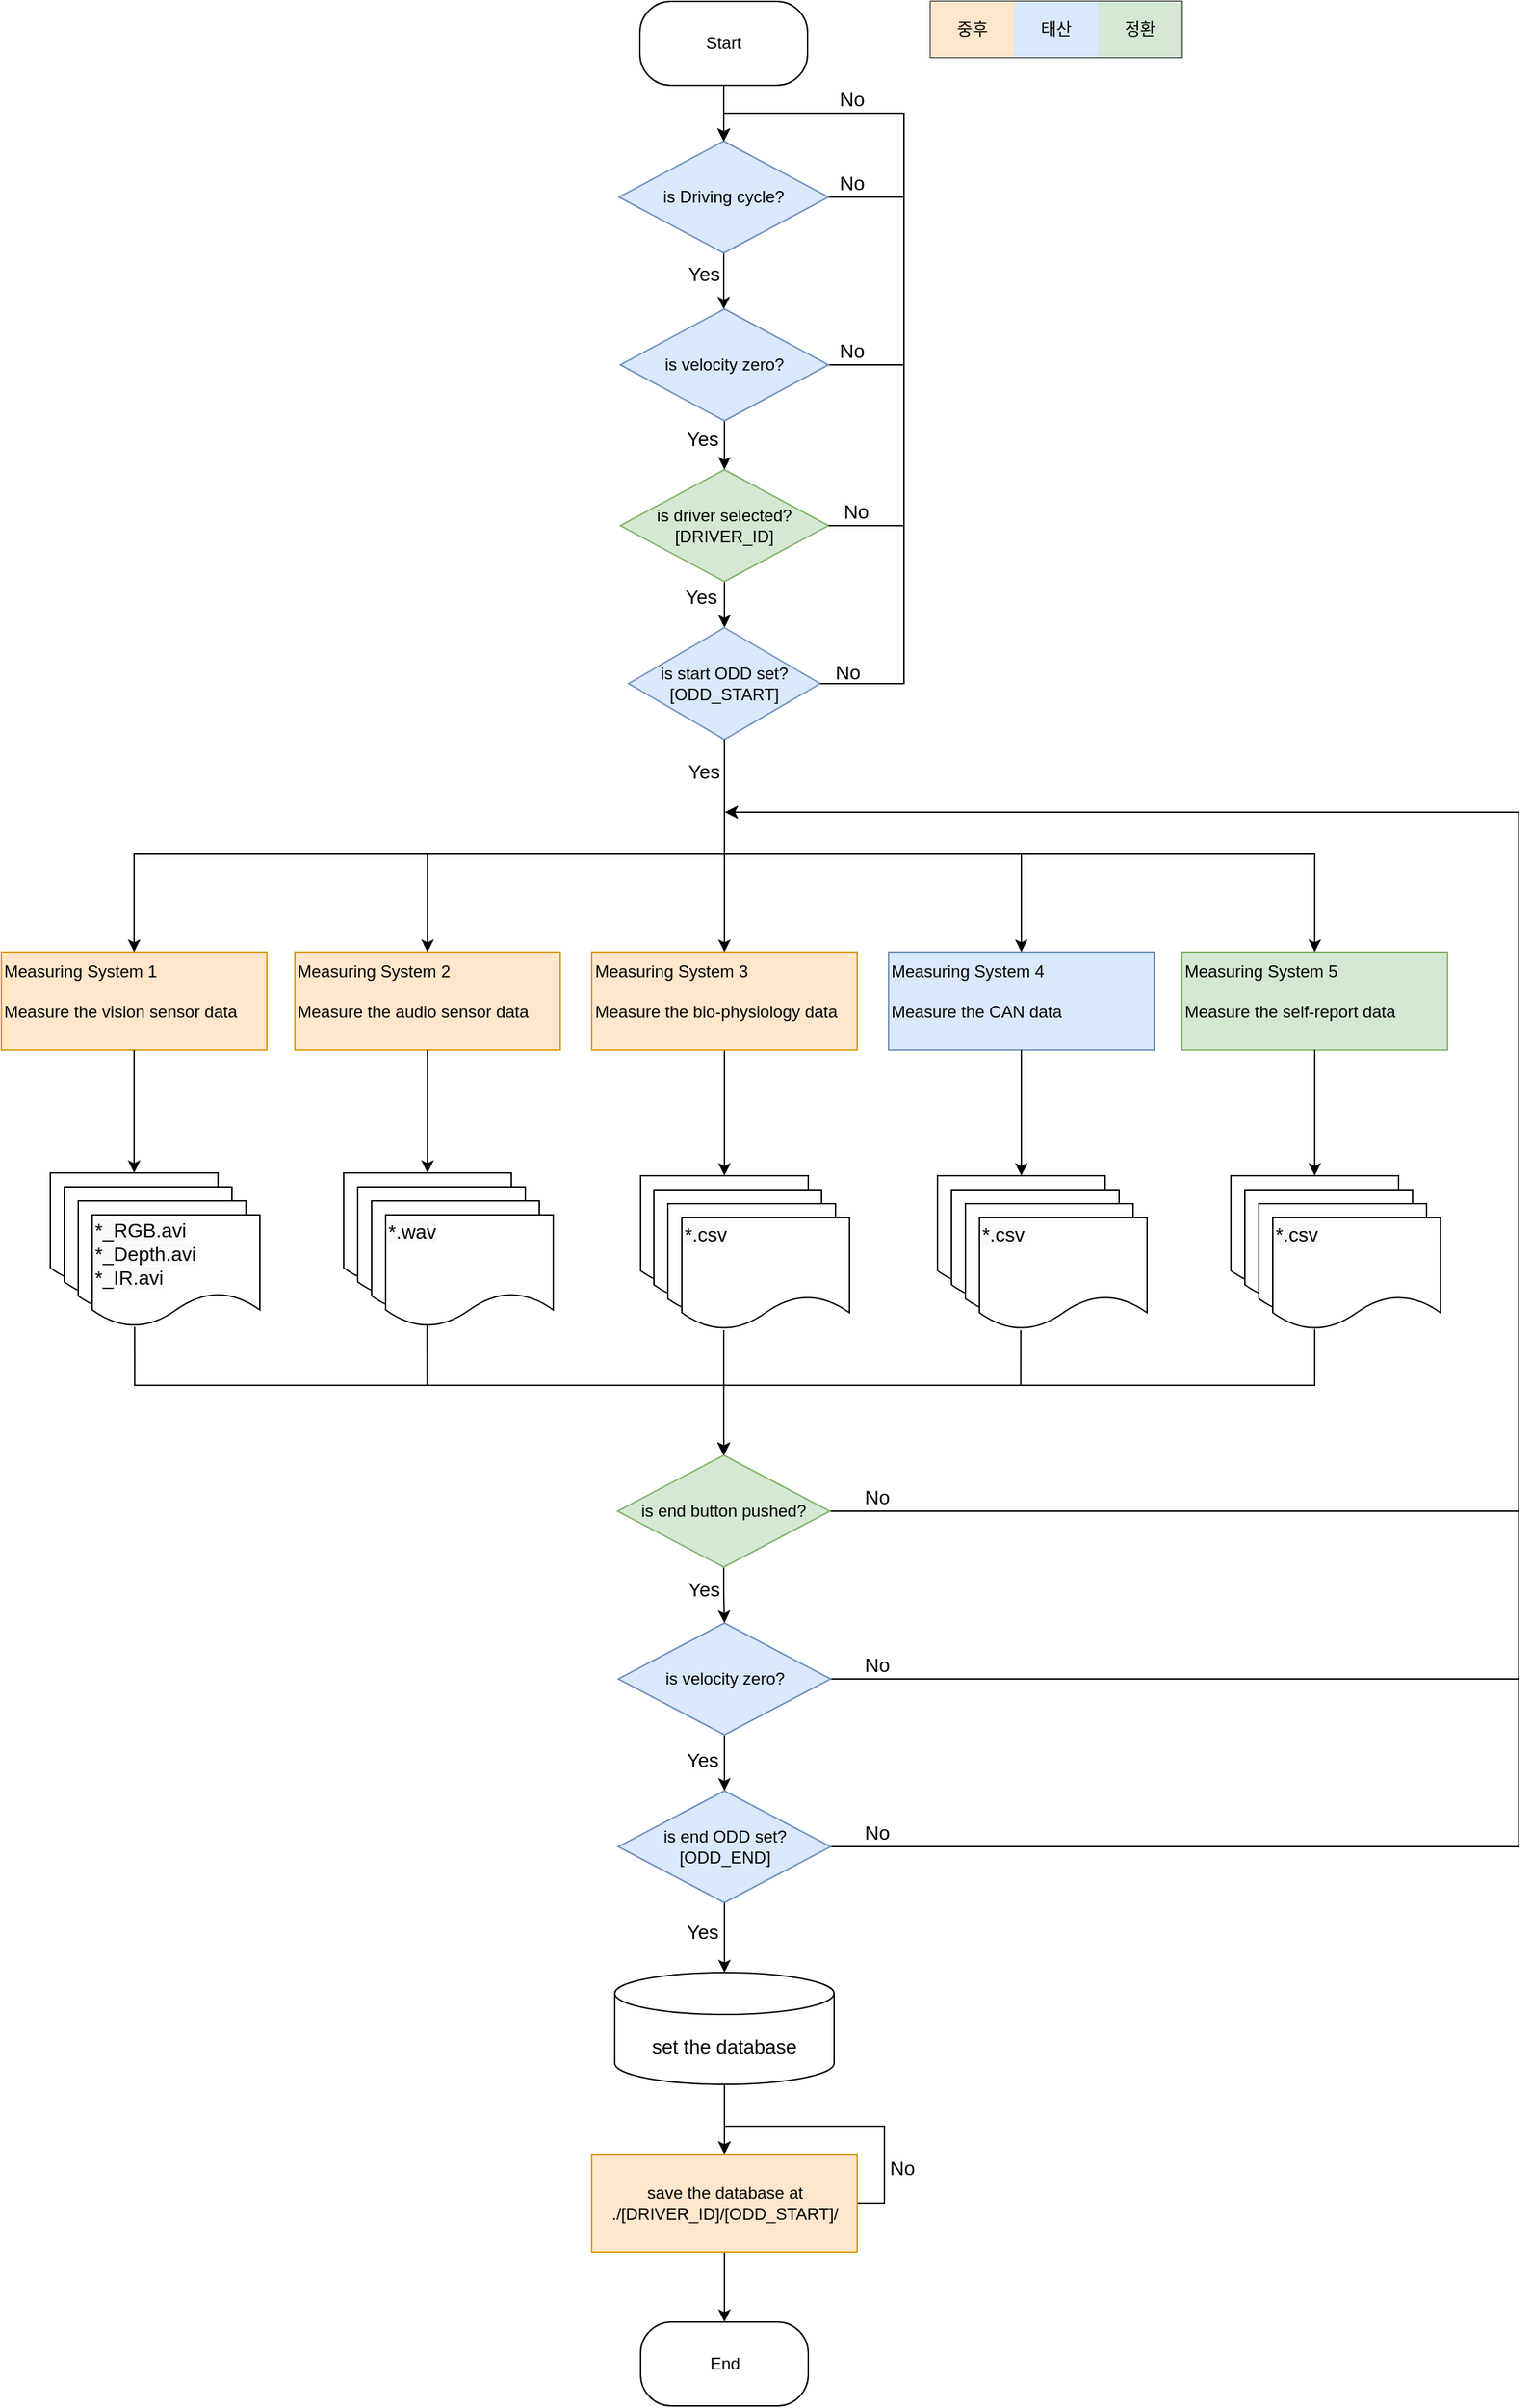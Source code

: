 <mxfile version="14.6.11" type="github">
  <diagram id="9sjSQOluyWNxVxPV03U9" name="Page-1">
    <mxGraphModel dx="2048" dy="682" grid="1" gridSize="10" guides="1" tooltips="1" connect="1" arrows="1" fold="1" page="1" pageScale="1" pageWidth="827" pageHeight="1169" math="0" shadow="0">
      <root>
        <mxCell id="0" />
        <mxCell id="1" parent="0" />
        <mxCell id="3FpeJXdNMxqSQx9x5M5K-36" style="edgeStyle=orthogonalEdgeStyle;rounded=0;orthogonalLoop=1;jettySize=auto;html=1;entryX=0.5;entryY=0;entryDx=0;entryDy=0;fontSize=14;" edge="1" parent="1" source="m9pNgjzwdB8XfwKqfXNE-1" target="m9pNgjzwdB8XfwKqfXNE-2">
          <mxGeometry relative="1" as="geometry" />
        </mxCell>
        <mxCell id="m9pNgjzwdB8XfwKqfXNE-1" value="Start" style="rounded=1;whiteSpace=wrap;html=1;arcSize=37;" parent="1" vertex="1">
          <mxGeometry x="151" y="350" width="120" height="60" as="geometry" />
        </mxCell>
        <mxCell id="m9pNgjzwdB8XfwKqfXNE-11" style="edgeStyle=orthogonalEdgeStyle;rounded=0;orthogonalLoop=1;jettySize=auto;html=1;exitX=1;exitY=0.5;exitDx=0;exitDy=0;fontSize=14;entryX=0.5;entryY=0;entryDx=0;entryDy=0;" parent="1" source="m9pNgjzwdB8XfwKqfXNE-2" target="m9pNgjzwdB8XfwKqfXNE-2" edge="1">
          <mxGeometry relative="1" as="geometry">
            <Array as="points">
              <mxPoint x="340" y="490" />
              <mxPoint x="340" y="430" />
              <mxPoint x="211" y="430" />
            </Array>
          </mxGeometry>
        </mxCell>
        <mxCell id="3FpeJXdNMxqSQx9x5M5K-37" style="edgeStyle=orthogonalEdgeStyle;rounded=0;orthogonalLoop=1;jettySize=auto;html=1;fontSize=14;" edge="1" parent="1" source="m9pNgjzwdB8XfwKqfXNE-2" target="m9pNgjzwdB8XfwKqfXNE-16">
          <mxGeometry relative="1" as="geometry">
            <Array as="points">
              <mxPoint x="211" y="550" />
              <mxPoint x="211" y="550" />
            </Array>
          </mxGeometry>
        </mxCell>
        <mxCell id="m9pNgjzwdB8XfwKqfXNE-2" value="is Driving cycle?" style="rhombus;whiteSpace=wrap;html=1;fillColor=#dae8fc;strokeColor=#6c8ebf;" parent="1" vertex="1">
          <mxGeometry x="136" y="450" width="150" height="80" as="geometry" />
        </mxCell>
        <mxCell id="m9pNgjzwdB8XfwKqfXNE-22" style="edgeStyle=orthogonalEdgeStyle;rounded=0;orthogonalLoop=1;jettySize=auto;html=1;exitX=0.5;exitY=1;exitDx=0;exitDy=0;fontSize=14;" parent="1" source="m9pNgjzwdB8XfwKqfXNE-13" target="m9pNgjzwdB8XfwKqfXNE-15" edge="1">
          <mxGeometry relative="1" as="geometry">
            <mxPoint x="404" y="990" as="targetPoint" />
            <mxPoint x="205.5" y="880" as="sourcePoint" />
            <Array as="points">
              <mxPoint x="211" y="960" />
              <mxPoint x="-211" y="960" />
            </Array>
          </mxGeometry>
        </mxCell>
        <mxCell id="3FpeJXdNMxqSQx9x5M5K-39" style="edgeStyle=orthogonalEdgeStyle;rounded=0;orthogonalLoop=1;jettySize=auto;html=1;fontSize=14;entryX=0.5;entryY=0;entryDx=0;entryDy=0;" edge="1" parent="1" source="m9pNgjzwdB8XfwKqfXNE-12" target="m9pNgjzwdB8XfwKqfXNE-13">
          <mxGeometry relative="1" as="geometry">
            <mxPoint x="211.483" y="688.009" as="targetPoint" />
          </mxGeometry>
        </mxCell>
        <mxCell id="m9pNgjzwdB8XfwKqfXNE-12" value="is driver selected?&lt;br&gt;[DRIVER_ID]" style="rhombus;whiteSpace=wrap;html=1;fillColor=#d5e8d4;strokeColor=#82b366;" parent="1" vertex="1">
          <mxGeometry x="137" y="685" width="149" height="80" as="geometry" />
        </mxCell>
        <mxCell id="m9pNgjzwdB8XfwKqfXNE-13" value="is start ODD set?&lt;br&gt;[ODD_START]" style="rhombus;whiteSpace=wrap;html=1;fillColor=#dae8fc;strokeColor=#6c8ebf;" parent="1" vertex="1">
          <mxGeometry x="143" y="798" width="137" height="80" as="geometry" />
        </mxCell>
        <mxCell id="m9pNgjzwdB8XfwKqfXNE-15" value="Measuring System 1&lt;br&gt;&lt;br&gt;&lt;div style=&quot;text-align: right&quot;&gt;&lt;span&gt;Measure the vision sensor data&lt;/span&gt;&lt;/div&gt;" style="whiteSpace=wrap;html=1;align=left;verticalAlign=top;fillColor=#ffe6cc;strokeColor=#d79b00;" parent="1" vertex="1">
          <mxGeometry x="-306" y="1030" width="190" height="70" as="geometry" />
        </mxCell>
        <mxCell id="3FpeJXdNMxqSQx9x5M5K-38" style="edgeStyle=orthogonalEdgeStyle;rounded=0;orthogonalLoop=1;jettySize=auto;html=1;fontSize=14;" edge="1" parent="1" source="m9pNgjzwdB8XfwKqfXNE-16" target="m9pNgjzwdB8XfwKqfXNE-12">
          <mxGeometry relative="1" as="geometry" />
        </mxCell>
        <mxCell id="3FpeJXdNMxqSQx9x5M5K-42" style="edgeStyle=orthogonalEdgeStyle;rounded=0;orthogonalLoop=1;jettySize=auto;html=1;fontSize=14;exitX=1;exitY=0.5;exitDx=0;exitDy=0;entryX=0.5;entryY=0;entryDx=0;entryDy=0;" edge="1" parent="1" source="m9pNgjzwdB8XfwKqfXNE-16" target="m9pNgjzwdB8XfwKqfXNE-2">
          <mxGeometry relative="1" as="geometry">
            <mxPoint x="320" y="610" as="sourcePoint" />
            <Array as="points">
              <mxPoint x="340" y="610" />
              <mxPoint x="340" y="430" />
              <mxPoint x="211" y="430" />
            </Array>
          </mxGeometry>
        </mxCell>
        <mxCell id="m9pNgjzwdB8XfwKqfXNE-16" value="is velocity zero?" style="rhombus;whiteSpace=wrap;html=1;fillColor=#dae8fc;strokeColor=#6c8ebf;" parent="1" vertex="1">
          <mxGeometry x="137" y="570" width="149" height="80" as="geometry" />
        </mxCell>
        <mxCell id="3FpeJXdNMxqSQx9x5M5K-30" style="edgeStyle=orthogonalEdgeStyle;rounded=0;orthogonalLoop=1;jettySize=auto;html=1;exitX=1;exitY=0.5;exitDx=0;exitDy=0;fontSize=14;" edge="1" parent="1" source="m9pNgjzwdB8XfwKqfXNE-21">
          <mxGeometry relative="1" as="geometry">
            <mxPoint x="212" y="930" as="targetPoint" />
            <Array as="points">
              <mxPoint x="780" y="1430" />
              <mxPoint x="780" y="930" />
            </Array>
          </mxGeometry>
        </mxCell>
        <mxCell id="3FpeJXdNMxqSQx9x5M5K-53" style="edgeStyle=orthogonalEdgeStyle;rounded=0;orthogonalLoop=1;jettySize=auto;html=1;fontSize=14;entryX=0.5;entryY=0;entryDx=0;entryDy=0;" edge="1" parent="1" source="m9pNgjzwdB8XfwKqfXNE-21" target="3FpeJXdNMxqSQx9x5M5K-56">
          <mxGeometry relative="1" as="geometry" />
        </mxCell>
        <mxCell id="m9pNgjzwdB8XfwKqfXNE-21" value="is end button pushed?" style="rhombus;whiteSpace=wrap;html=1;fillColor=#d5e8d4;strokeColor=#82b366;" parent="1" vertex="1">
          <mxGeometry x="135" y="1390" width="152" height="80" as="geometry" />
        </mxCell>
        <mxCell id="3FpeJXdNMxqSQx9x5M5K-54" style="edgeStyle=orthogonalEdgeStyle;rounded=0;orthogonalLoop=1;jettySize=auto;html=1;fontSize=14;" edge="1" parent="1" source="m9pNgjzwdB8XfwKqfXNE-24" target="m9pNgjzwdB8XfwKqfXNE-29">
          <mxGeometry relative="1" as="geometry" />
        </mxCell>
        <mxCell id="3FpeJXdNMxqSQx9x5M5K-78" style="edgeStyle=orthogonalEdgeStyle;rounded=0;orthogonalLoop=1;jettySize=auto;html=1;fontSize=14;exitX=1;exitY=0.5;exitDx=0;exitDy=0;" edge="1" parent="1" source="m9pNgjzwdB8XfwKqfXNE-24">
          <mxGeometry relative="1" as="geometry">
            <mxPoint x="212" y="930" as="targetPoint" />
            <Array as="points">
              <mxPoint x="780" y="1670" />
              <mxPoint x="780" y="930" />
            </Array>
          </mxGeometry>
        </mxCell>
        <mxCell id="m9pNgjzwdB8XfwKqfXNE-24" value="is end ODD set?&lt;br&gt;[ODD_END]" style="rhombus;whiteSpace=wrap;html=1;fillColor=#dae8fc;strokeColor=#6c8ebf;" parent="1" vertex="1">
          <mxGeometry x="135.5" y="1630" width="152" height="80" as="geometry" />
        </mxCell>
        <mxCell id="m9pNgjzwdB8XfwKqfXNE-26" value="" style="shape=document;whiteSpace=wrap;html=1;boundedLbl=1;fontSize=14;align=left;" parent="1" vertex="1">
          <mxGeometry x="-271" y="1188" width="120" height="80" as="geometry" />
        </mxCell>
        <mxCell id="3FpeJXdNMxqSQx9x5M5K-55" style="edgeStyle=orthogonalEdgeStyle;rounded=0;orthogonalLoop=1;jettySize=auto;html=1;entryX=0.5;entryY=0;entryDx=0;entryDy=0;fontSize=14;" edge="1" parent="1" source="m9pNgjzwdB8XfwKqfXNE-29" target="3FpeJXdNMxqSQx9x5M5K-29">
          <mxGeometry relative="1" as="geometry" />
        </mxCell>
        <mxCell id="m9pNgjzwdB8XfwKqfXNE-29" value="set the database" style="shape=cylinder3;whiteSpace=wrap;html=1;boundedLbl=1;backgroundOutline=1;size=15;fontSize=14;align=center;" parent="1" vertex="1">
          <mxGeometry x="133" y="1760" width="157" height="80" as="geometry" />
        </mxCell>
        <mxCell id="3FpeJXdNMxqSQx9x5M5K-1" value="" style="shape=document;whiteSpace=wrap;html=1;boundedLbl=1;fontSize=14;align=left;" vertex="1" parent="1">
          <mxGeometry x="-261" y="1198" width="120" height="80" as="geometry" />
        </mxCell>
        <mxCell id="3FpeJXdNMxqSQx9x5M5K-2" value="" style="shape=document;whiteSpace=wrap;html=1;boundedLbl=1;fontSize=14;align=left;" vertex="1" parent="1">
          <mxGeometry x="-251" y="1208" width="120" height="80" as="geometry" />
        </mxCell>
        <mxCell id="3FpeJXdNMxqSQx9x5M5K-3" value="&#xa;&#xa;&lt;span style=&quot;color: rgb(0, 0, 0); font-family: helvetica; font-size: 14px; font-style: normal; font-weight: 400; letter-spacing: normal; text-indent: 0px; text-transform: none; word-spacing: 0px; background-color: rgb(248, 249, 250); display: inline; float: none;&quot;&gt;*_RGB.avi&lt;/span&gt;&lt;br style=&quot;color: rgb(0, 0, 0); font-family: helvetica; font-size: 14px; font-style: normal; font-weight: 400; letter-spacing: normal; text-indent: 0px; text-transform: none; word-spacing: 0px; background-color: rgb(248, 249, 250);&quot;&gt;&lt;span style=&quot;color: rgb(0, 0, 0); font-family: helvetica; font-size: 14px; font-style: normal; font-weight: 400; letter-spacing: normal; text-indent: 0px; text-transform: none; word-spacing: 0px; background-color: rgb(248, 249, 250); display: inline; float: none;&quot;&gt;*_Depth.avi&lt;/span&gt;&lt;br style=&quot;color: rgb(0, 0, 0); font-family: helvetica; font-size: 14px; font-style: normal; font-weight: 400; letter-spacing: normal; text-indent: 0px; text-transform: none; word-spacing: 0px; background-color: rgb(248, 249, 250);&quot;&gt;&lt;span style=&quot;color: rgb(0, 0, 0); font-family: helvetica; font-size: 14px; font-style: normal; font-weight: 400; letter-spacing: normal; text-indent: 0px; text-transform: none; word-spacing: 0px; background-color: rgb(248, 249, 250); display: inline; float: none;&quot;&gt;*_IR.avi&lt;/span&gt;&#xa;&#xa;" style="shape=document;whiteSpace=wrap;html=1;boundedLbl=1;fontSize=14;align=left;verticalAlign=middle;" vertex="1" parent="1">
          <mxGeometry x="-241" y="1218" width="120" height="80" as="geometry" />
        </mxCell>
        <mxCell id="3FpeJXdNMxqSQx9x5M5K-4" value="Measuring System 2&lt;br&gt;&lt;br&gt;&lt;div style=&quot;text-align: right&quot;&gt;&lt;span&gt;Measure the audio sensor data&lt;/span&gt;&lt;/div&gt;" style="whiteSpace=wrap;html=1;align=left;verticalAlign=top;fillColor=#ffe6cc;strokeColor=#d79b00;" vertex="1" parent="1">
          <mxGeometry x="-96" y="1030" width="190" height="70" as="geometry" />
        </mxCell>
        <mxCell id="3FpeJXdNMxqSQx9x5M5K-45" style="edgeStyle=orthogonalEdgeStyle;rounded=0;orthogonalLoop=1;jettySize=auto;html=1;fontSize=14;" edge="1" parent="1" source="3FpeJXdNMxqSQx9x5M5K-5" target="3FpeJXdNMxqSQx9x5M5K-11">
          <mxGeometry relative="1" as="geometry" />
        </mxCell>
        <mxCell id="3FpeJXdNMxqSQx9x5M5K-5" value="Measuring System 3&lt;br&gt;&lt;br&gt;&lt;div style=&quot;text-align: right&quot;&gt;Measure the bio-physiology data&lt;br&gt;&lt;/div&gt;" style="whiteSpace=wrap;html=1;align=left;verticalAlign=top;fillColor=#ffe6cc;strokeColor=#d79b00;" vertex="1" parent="1">
          <mxGeometry x="116.5" y="1030" width="190" height="70" as="geometry" />
        </mxCell>
        <mxCell id="3FpeJXdNMxqSQx9x5M5K-6" value="Measuring System 4&lt;br&gt;&lt;br&gt;&lt;div style=&quot;text-align: right&quot;&gt;&lt;span&gt;Measure the CAN data&lt;/span&gt;&lt;/div&gt;" style="whiteSpace=wrap;html=1;align=left;verticalAlign=top;fillColor=#dae8fc;strokeColor=#6c8ebf;" vertex="1" parent="1">
          <mxGeometry x="329" y="1030" width="190" height="70" as="geometry" />
        </mxCell>
        <mxCell id="3FpeJXdNMxqSQx9x5M5K-7" value="" style="shape=document;whiteSpace=wrap;html=1;boundedLbl=1;fontSize=14;align=left;" vertex="1" parent="1">
          <mxGeometry x="-61" y="1188" width="120" height="80" as="geometry" />
        </mxCell>
        <mxCell id="3FpeJXdNMxqSQx9x5M5K-8" value="" style="shape=document;whiteSpace=wrap;html=1;boundedLbl=1;fontSize=14;align=left;" vertex="1" parent="1">
          <mxGeometry x="-51" y="1198" width="120" height="80" as="geometry" />
        </mxCell>
        <mxCell id="3FpeJXdNMxqSQx9x5M5K-9" value="" style="shape=document;whiteSpace=wrap;html=1;boundedLbl=1;fontSize=14;align=left;" vertex="1" parent="1">
          <mxGeometry x="-41" y="1208" width="120" height="80" as="geometry" />
        </mxCell>
        <mxCell id="3FpeJXdNMxqSQx9x5M5K-10" value="&#xa;&#xa;&lt;span style=&quot;color: rgb(0, 0, 0); font-family: helvetica; font-size: 14px; font-style: normal; font-weight: 400; letter-spacing: normal; text-align: left; text-indent: 0px; text-transform: none; word-spacing: 0px; background-color: rgb(248, 249, 250); display: inline; float: none;&quot;&gt;*.wav&lt;/span&gt;&#xa;&#xa;" style="shape=document;whiteSpace=wrap;html=1;boundedLbl=1;fontSize=14;align=left;verticalAlign=bottom;" vertex="1" parent="1">
          <mxGeometry x="-31" y="1218" width="120" height="80" as="geometry" />
        </mxCell>
        <mxCell id="3FpeJXdNMxqSQx9x5M5K-11" value="" style="shape=document;whiteSpace=wrap;html=1;boundedLbl=1;fontSize=14;align=left;" vertex="1" parent="1">
          <mxGeometry x="151.5" y="1190" width="120" height="80" as="geometry" />
        </mxCell>
        <mxCell id="3FpeJXdNMxqSQx9x5M5K-12" value="" style="shape=document;whiteSpace=wrap;html=1;boundedLbl=1;fontSize=14;align=left;" vertex="1" parent="1">
          <mxGeometry x="161" y="1200" width="120" height="80" as="geometry" />
        </mxCell>
        <mxCell id="3FpeJXdNMxqSQx9x5M5K-13" value="" style="shape=document;whiteSpace=wrap;html=1;boundedLbl=1;fontSize=14;align=left;" vertex="1" parent="1">
          <mxGeometry x="171" y="1210" width="120" height="80" as="geometry" />
        </mxCell>
        <mxCell id="3FpeJXdNMxqSQx9x5M5K-14" value="&#xa;&#xa;&lt;span style=&quot;color: rgb(0, 0, 0); font-family: helvetica; font-size: 14px; font-style: normal; font-weight: 400; letter-spacing: normal; text-align: left; text-indent: 0px; text-transform: none; word-spacing: 0px; background-color: rgb(248, 249, 250); display: inline; float: none;&quot;&gt;*.csv&lt;/span&gt;&#xa;&#xa;" style="shape=document;whiteSpace=wrap;html=1;boundedLbl=1;fontSize=14;align=left;verticalAlign=bottom;" vertex="1" parent="1">
          <mxGeometry x="181" y="1220" width="120" height="80" as="geometry" />
        </mxCell>
        <mxCell id="3FpeJXdNMxqSQx9x5M5K-15" value="" style="shape=document;whiteSpace=wrap;html=1;boundedLbl=1;fontSize=14;align=left;" vertex="1" parent="1">
          <mxGeometry x="364" y="1190" width="120" height="80" as="geometry" />
        </mxCell>
        <mxCell id="3FpeJXdNMxqSQx9x5M5K-16" value="" style="shape=document;whiteSpace=wrap;html=1;boundedLbl=1;fontSize=14;align=left;" vertex="1" parent="1">
          <mxGeometry x="374" y="1200" width="120" height="80" as="geometry" />
        </mxCell>
        <mxCell id="3FpeJXdNMxqSQx9x5M5K-17" value="" style="shape=document;whiteSpace=wrap;html=1;boundedLbl=1;fontSize=14;align=left;" vertex="1" parent="1">
          <mxGeometry x="384" y="1210" width="120" height="80" as="geometry" />
        </mxCell>
        <mxCell id="3FpeJXdNMxqSQx9x5M5K-18" value="&#xa;&#xa;&lt;span style=&quot;color: rgb(0, 0, 0); font-family: helvetica; font-size: 14px; font-style: normal; font-weight: 400; letter-spacing: normal; text-align: left; text-indent: 0px; text-transform: none; word-spacing: 0px; background-color: rgb(248, 249, 250); display: inline; float: none;&quot;&gt;*.csv&lt;/span&gt;&#xa;&#xa;" style="shape=document;whiteSpace=wrap;html=1;boundedLbl=1;fontSize=14;align=left;verticalAlign=bottom;" vertex="1" parent="1">
          <mxGeometry x="394" y="1220" width="120" height="80" as="geometry" />
        </mxCell>
        <mxCell id="3FpeJXdNMxqSQx9x5M5K-23" value="Measuring System 5&lt;br&gt;&lt;br&gt;&lt;div style=&quot;text-align: right&quot;&gt;&lt;span&gt;Measure the self-report data&lt;/span&gt;&lt;/div&gt;" style="whiteSpace=wrap;html=1;align=left;verticalAlign=top;fillColor=#d5e8d4;strokeColor=#82b366;" vertex="1" parent="1">
          <mxGeometry x="539" y="1030" width="190" height="70" as="geometry" />
        </mxCell>
        <mxCell id="3FpeJXdNMxqSQx9x5M5K-24" value="" style="shape=document;whiteSpace=wrap;html=1;boundedLbl=1;fontSize=14;align=left;" vertex="1" parent="1">
          <mxGeometry x="574" y="1190" width="120" height="80" as="geometry" />
        </mxCell>
        <mxCell id="3FpeJXdNMxqSQx9x5M5K-25" value="" style="shape=document;whiteSpace=wrap;html=1;boundedLbl=1;fontSize=14;align=left;" vertex="1" parent="1">
          <mxGeometry x="584" y="1200" width="120" height="80" as="geometry" />
        </mxCell>
        <mxCell id="3FpeJXdNMxqSQx9x5M5K-26" value="" style="shape=document;whiteSpace=wrap;html=1;boundedLbl=1;fontSize=14;align=left;" vertex="1" parent="1">
          <mxGeometry x="594" y="1210" width="120" height="80" as="geometry" />
        </mxCell>
        <mxCell id="3FpeJXdNMxqSQx9x5M5K-27" value="&#xa;&#xa;&lt;span style=&quot;color: rgb(0, 0, 0); font-family: helvetica; font-size: 14px; font-style: normal; font-weight: 400; letter-spacing: normal; text-align: left; text-indent: 0px; text-transform: none; word-spacing: 0px; background-color: rgb(248, 249, 250); display: inline; float: none;&quot;&gt;*.csv&lt;/span&gt;&#xa;&#xa;" style="shape=document;whiteSpace=wrap;html=1;boundedLbl=1;fontSize=14;align=left;verticalAlign=bottom;" vertex="1" parent="1">
          <mxGeometry x="604" y="1220" width="120" height="80" as="geometry" />
        </mxCell>
        <mxCell id="3FpeJXdNMxqSQx9x5M5K-44" style="edgeStyle=orthogonalEdgeStyle;rounded=0;orthogonalLoop=1;jettySize=auto;html=1;fontSize=14;" edge="1" parent="1" source="3FpeJXdNMxqSQx9x5M5K-29" target="3FpeJXdNMxqSQx9x5M5K-43">
          <mxGeometry relative="1" as="geometry" />
        </mxCell>
        <mxCell id="3FpeJXdNMxqSQx9x5M5K-79" style="edgeStyle=orthogonalEdgeStyle;rounded=0;orthogonalLoop=1;jettySize=auto;html=1;fontSize=14;exitX=1;exitY=0.5;exitDx=0;exitDy=0;entryX=0.5;entryY=0;entryDx=0;entryDy=0;" edge="1" parent="1" source="3FpeJXdNMxqSQx9x5M5K-29" target="3FpeJXdNMxqSQx9x5M5K-29">
          <mxGeometry relative="1" as="geometry">
            <mxPoint x="460.0" y="1880" as="sourcePoint" />
            <Array as="points">
              <mxPoint x="326" y="1925" />
              <mxPoint x="326" y="1870" />
              <mxPoint x="212" y="1870" />
            </Array>
          </mxGeometry>
        </mxCell>
        <mxCell id="3FpeJXdNMxqSQx9x5M5K-29" value="save the database at&lt;br&gt;./[DRIVER_ID]/[ODD_START]/" style="whiteSpace=wrap;html=1;align=center;verticalAlign=middle;fillColor=#ffe6cc;strokeColor=#d79b00;" vertex="1" parent="1">
          <mxGeometry x="116.5" y="1890" width="190" height="70" as="geometry" />
        </mxCell>
        <mxCell id="3FpeJXdNMxqSQx9x5M5K-31" style="edgeStyle=orthogonalEdgeStyle;rounded=0;orthogonalLoop=1;jettySize=auto;html=1;exitX=0.5;exitY=1;exitDx=0;exitDy=0;fontSize=14;entryX=0.5;entryY=0;entryDx=0;entryDy=0;" edge="1" parent="1" source="m9pNgjzwdB8XfwKqfXNE-13" target="3FpeJXdNMxqSQx9x5M5K-4">
          <mxGeometry relative="1" as="geometry">
            <mxPoint x="-200.941" y="1040" as="targetPoint" />
            <mxPoint x="205.5" y="880" as="sourcePoint" />
            <Array as="points">
              <mxPoint x="211" y="960" />
              <mxPoint x="-1" y="960" />
            </Array>
          </mxGeometry>
        </mxCell>
        <mxCell id="3FpeJXdNMxqSQx9x5M5K-32" style="edgeStyle=orthogonalEdgeStyle;rounded=0;orthogonalLoop=1;jettySize=auto;html=1;exitX=0.5;exitY=1;exitDx=0;exitDy=0;fontSize=14;" edge="1" parent="1" source="m9pNgjzwdB8XfwKqfXNE-13" target="3FpeJXdNMxqSQx9x5M5K-5">
          <mxGeometry relative="1" as="geometry">
            <mxPoint x="9" y="1040" as="targetPoint" />
            <mxPoint x="205.5" y="880" as="sourcePoint" />
          </mxGeometry>
        </mxCell>
        <mxCell id="3FpeJXdNMxqSQx9x5M5K-33" style="edgeStyle=orthogonalEdgeStyle;rounded=0;orthogonalLoop=1;jettySize=auto;html=1;exitX=0.5;exitY=1;exitDx=0;exitDy=0;fontSize=14;entryX=0.5;entryY=0;entryDx=0;entryDy=0;" edge="1" parent="1" source="m9pNgjzwdB8XfwKqfXNE-13" target="3FpeJXdNMxqSQx9x5M5K-6">
          <mxGeometry relative="1" as="geometry">
            <mxPoint x="19" y="1050" as="targetPoint" />
            <mxPoint x="205.5" y="880" as="sourcePoint" />
            <Array as="points">
              <mxPoint x="211" y="960" />
              <mxPoint x="424" y="960" />
            </Array>
          </mxGeometry>
        </mxCell>
        <mxCell id="3FpeJXdNMxqSQx9x5M5K-34" style="edgeStyle=orthogonalEdgeStyle;rounded=0;orthogonalLoop=1;jettySize=auto;html=1;fontSize=14;entryX=0.5;entryY=0;entryDx=0;entryDy=0;exitX=0.5;exitY=1;exitDx=0;exitDy=0;" edge="1" parent="1" source="m9pNgjzwdB8XfwKqfXNE-13" target="3FpeJXdNMxqSQx9x5M5K-23">
          <mxGeometry relative="1" as="geometry">
            <mxPoint x="434.0" y="1040" as="targetPoint" />
            <mxPoint x="204" y="880" as="sourcePoint" />
            <Array as="points">
              <mxPoint x="211" y="960" />
              <mxPoint x="634" y="960" />
            </Array>
          </mxGeometry>
        </mxCell>
        <mxCell id="3FpeJXdNMxqSQx9x5M5K-43" value="End" style="rounded=1;whiteSpace=wrap;html=1;arcSize=37;" vertex="1" parent="1">
          <mxGeometry x="151.5" y="2010" width="120" height="60" as="geometry" />
        </mxCell>
        <mxCell id="3FpeJXdNMxqSQx9x5M5K-48" style="edgeStyle=orthogonalEdgeStyle;rounded=0;orthogonalLoop=1;jettySize=auto;html=1;fontSize=14;entryX=0.5;entryY=0;entryDx=0;entryDy=0;exitX=0.25;exitY=1.007;exitDx=0;exitDy=0;exitPerimeter=0;" edge="1" parent="1" source="3FpeJXdNMxqSQx9x5M5K-14" target="m9pNgjzwdB8XfwKqfXNE-21">
          <mxGeometry relative="1" as="geometry">
            <mxPoint x="211.16" y="1330" as="sourcePoint" />
            <mxPoint x="211" y="1380" as="targetPoint" />
            <Array as="points">
              <mxPoint x="211" y="1320" />
              <mxPoint x="211" y="1320" />
            </Array>
          </mxGeometry>
        </mxCell>
        <mxCell id="3FpeJXdNMxqSQx9x5M5K-49" style="edgeStyle=orthogonalEdgeStyle;rounded=0;orthogonalLoop=1;jettySize=auto;html=1;fontSize=14;exitX=0.248;exitY=0.977;exitDx=0;exitDy=0;exitPerimeter=0;entryX=0.5;entryY=0;entryDx=0;entryDy=0;" edge="1" parent="1" source="3FpeJXdNMxqSQx9x5M5K-10" target="m9pNgjzwdB8XfwKqfXNE-21">
          <mxGeometry relative="1" as="geometry">
            <mxPoint x="251" y="1310" as="sourcePoint" />
            <mxPoint x="210" y="1380" as="targetPoint" />
            <Array as="points">
              <mxPoint x="-1" y="1340" />
              <mxPoint x="211" y="1340" />
            </Array>
          </mxGeometry>
        </mxCell>
        <mxCell id="3FpeJXdNMxqSQx9x5M5K-50" style="edgeStyle=orthogonalEdgeStyle;rounded=0;orthogonalLoop=1;jettySize=auto;html=1;fontSize=14;entryX=0.5;entryY=0;entryDx=0;entryDy=0;exitX=0.253;exitY=1.002;exitDx=0;exitDy=0;exitPerimeter=0;" edge="1" parent="1" source="3FpeJXdNMxqSQx9x5M5K-3" target="m9pNgjzwdB8XfwKqfXNE-21">
          <mxGeometry relative="1" as="geometry">
            <mxPoint x="-177" y="1280" as="sourcePoint" />
            <mxPoint x="231" y="1400" as="targetPoint" />
            <Array as="points">
              <mxPoint x="-211" y="1340" />
              <mxPoint x="211" y="1340" />
            </Array>
          </mxGeometry>
        </mxCell>
        <mxCell id="3FpeJXdNMxqSQx9x5M5K-51" style="edgeStyle=orthogonalEdgeStyle;rounded=0;orthogonalLoop=1;jettySize=auto;html=1;fontSize=14;entryX=0.5;entryY=0;entryDx=0;entryDy=0;exitX=0.247;exitY=1.007;exitDx=0;exitDy=0;exitPerimeter=0;" edge="1" parent="1" source="3FpeJXdNMxqSQx9x5M5K-18" target="m9pNgjzwdB8XfwKqfXNE-21">
          <mxGeometry relative="1" as="geometry">
            <mxPoint x="390" y="1370" as="sourcePoint" />
            <mxPoint x="220" y="1400" as="targetPoint" />
            <Array as="points">
              <mxPoint x="424" y="1340" />
              <mxPoint x="211" y="1340" />
            </Array>
          </mxGeometry>
        </mxCell>
        <mxCell id="3FpeJXdNMxqSQx9x5M5K-52" style="edgeStyle=orthogonalEdgeStyle;rounded=0;orthogonalLoop=1;jettySize=auto;html=1;fontSize=14;entryX=0.5;entryY=0;entryDx=0;entryDy=0;exitX=0.25;exitY=0.997;exitDx=0;exitDy=0;exitPerimeter=0;" edge="1" parent="1" source="3FpeJXdNMxqSQx9x5M5K-27" target="m9pNgjzwdB8XfwKqfXNE-21">
          <mxGeometry relative="1" as="geometry">
            <mxPoint x="466.64" y="1292.16" as="sourcePoint" />
            <mxPoint x="221" y="1400" as="targetPoint" />
            <Array as="points">
              <mxPoint x="634" y="1340" />
              <mxPoint x="211" y="1340" />
            </Array>
          </mxGeometry>
        </mxCell>
        <mxCell id="3FpeJXdNMxqSQx9x5M5K-57" style="edgeStyle=orthogonalEdgeStyle;rounded=0;orthogonalLoop=1;jettySize=auto;html=1;fontSize=14;" edge="1" parent="1" source="3FpeJXdNMxqSQx9x5M5K-56" target="m9pNgjzwdB8XfwKqfXNE-24">
          <mxGeometry relative="1" as="geometry" />
        </mxCell>
        <mxCell id="3FpeJXdNMxqSQx9x5M5K-77" style="edgeStyle=orthogonalEdgeStyle;rounded=0;orthogonalLoop=1;jettySize=auto;html=1;fontSize=14;exitX=1;exitY=0.5;exitDx=0;exitDy=0;" edge="1" parent="1" source="3FpeJXdNMxqSQx9x5M5K-56">
          <mxGeometry relative="1" as="geometry">
            <mxPoint x="212" y="930" as="targetPoint" />
            <Array as="points">
              <mxPoint x="780" y="1550" />
              <mxPoint x="780" y="930" />
            </Array>
          </mxGeometry>
        </mxCell>
        <mxCell id="3FpeJXdNMxqSQx9x5M5K-56" value="is velocity zero?" style="rhombus;whiteSpace=wrap;html=1;fillColor=#dae8fc;strokeColor=#6c8ebf;" vertex="1" parent="1">
          <mxGeometry x="135.5" y="1510" width="152" height="80" as="geometry" />
        </mxCell>
        <mxCell id="3FpeJXdNMxqSQx9x5M5K-58" style="edgeStyle=orthogonalEdgeStyle;rounded=0;orthogonalLoop=1;jettySize=auto;html=1;fontSize=14;exitX=0.5;exitY=1;exitDx=0;exitDy=0;entryX=0.5;entryY=0;entryDx=0;entryDy=0;" edge="1" parent="1" source="3FpeJXdNMxqSQx9x5M5K-4" target="3FpeJXdNMxqSQx9x5M5K-7">
          <mxGeometry relative="1" as="geometry">
            <mxPoint x="221.5" y="1110" as="sourcePoint" />
            <mxPoint x="221.5" y="1200" as="targetPoint" />
          </mxGeometry>
        </mxCell>
        <mxCell id="3FpeJXdNMxqSQx9x5M5K-59" style="edgeStyle=orthogonalEdgeStyle;rounded=0;orthogonalLoop=1;jettySize=auto;html=1;fontSize=14;exitX=0.5;exitY=1;exitDx=0;exitDy=0;entryX=0.5;entryY=0;entryDx=0;entryDy=0;" edge="1" parent="1" source="m9pNgjzwdB8XfwKqfXNE-15" target="m9pNgjzwdB8XfwKqfXNE-26">
          <mxGeometry relative="1" as="geometry">
            <mxPoint x="9" y="1110" as="sourcePoint" />
            <mxPoint x="-6" y="1200" as="targetPoint" />
          </mxGeometry>
        </mxCell>
        <mxCell id="3FpeJXdNMxqSQx9x5M5K-60" style="edgeStyle=orthogonalEdgeStyle;rounded=0;orthogonalLoop=1;jettySize=auto;html=1;fontSize=14;exitX=0.5;exitY=1;exitDx=0;exitDy=0;entryX=0.5;entryY=0;entryDx=0;entryDy=0;" edge="1" parent="1" source="3FpeJXdNMxqSQx9x5M5K-6" target="3FpeJXdNMxqSQx9x5M5K-15">
          <mxGeometry relative="1" as="geometry">
            <mxPoint x="221.5" y="1110" as="sourcePoint" />
            <mxPoint x="221.5" y="1200" as="targetPoint" />
          </mxGeometry>
        </mxCell>
        <mxCell id="3FpeJXdNMxqSQx9x5M5K-61" style="edgeStyle=orthogonalEdgeStyle;rounded=0;orthogonalLoop=1;jettySize=auto;html=1;fontSize=14;exitX=0.5;exitY=1;exitDx=0;exitDy=0;entryX=0.5;entryY=0;entryDx=0;entryDy=0;" edge="1" parent="1" source="3FpeJXdNMxqSQx9x5M5K-23" target="3FpeJXdNMxqSQx9x5M5K-24">
          <mxGeometry relative="1" as="geometry">
            <mxPoint x="231.5" y="1120" as="sourcePoint" />
            <mxPoint x="231.5" y="1210" as="targetPoint" />
          </mxGeometry>
        </mxCell>
        <mxCell id="3FpeJXdNMxqSQx9x5M5K-62" value="" style="shape=table;html=1;whiteSpace=wrap;startSize=0;container=1;collapsible=0;childLayout=tableLayout;fontSize=14;align=left;" vertex="1" parent="1">
          <mxGeometry x="359" y="350" width="180" height="40" as="geometry" />
        </mxCell>
        <mxCell id="3FpeJXdNMxqSQx9x5M5K-63" value="" style="shape=partialRectangle;html=1;whiteSpace=wrap;collapsible=0;dropTarget=0;pointerEvents=0;fillColor=none;top=0;left=0;bottom=0;right=0;points=[[0,0.5],[1,0.5]];portConstraint=eastwest;" vertex="1" parent="3FpeJXdNMxqSQx9x5M5K-62">
          <mxGeometry width="180" height="40" as="geometry" />
        </mxCell>
        <mxCell id="3FpeJXdNMxqSQx9x5M5K-64" value="중후" style="shape=partialRectangle;html=1;whiteSpace=wrap;connectable=0;fillColor=#ffe6cc;top=0;left=0;bottom=0;right=0;overflow=hidden;strokeColor=#d79b00;" vertex="1" parent="3FpeJXdNMxqSQx9x5M5K-63">
          <mxGeometry width="60" height="40" as="geometry" />
        </mxCell>
        <mxCell id="3FpeJXdNMxqSQx9x5M5K-65" value="태산" style="shape=partialRectangle;html=1;whiteSpace=wrap;connectable=0;fillColor=#dae8fc;top=0;left=0;bottom=0;right=0;overflow=hidden;strokeColor=#6c8ebf;" vertex="1" parent="3FpeJXdNMxqSQx9x5M5K-63">
          <mxGeometry x="60" width="60" height="40" as="geometry" />
        </mxCell>
        <mxCell id="3FpeJXdNMxqSQx9x5M5K-66" value="정환" style="shape=partialRectangle;html=1;whiteSpace=wrap;connectable=0;fillColor=#d5e8d4;top=0;left=0;bottom=0;right=0;overflow=hidden;strokeColor=#82b366;" vertex="1" parent="3FpeJXdNMxqSQx9x5M5K-63">
          <mxGeometry x="120" width="60" height="40" as="geometry" />
        </mxCell>
        <mxCell id="3FpeJXdNMxqSQx9x5M5K-75" style="edgeStyle=orthogonalEdgeStyle;rounded=0;orthogonalLoop=1;jettySize=auto;html=1;fontSize=14;exitX=1;exitY=0.5;exitDx=0;exitDy=0;entryX=0.5;entryY=0;entryDx=0;entryDy=0;" edge="1" parent="1" source="m9pNgjzwdB8XfwKqfXNE-12" target="m9pNgjzwdB8XfwKqfXNE-2">
          <mxGeometry relative="1" as="geometry">
            <mxPoint x="234" y="670.268" as="targetPoint" />
            <mxPoint x="309" y="710" as="sourcePoint" />
            <Array as="points">
              <mxPoint x="340" y="725" />
              <mxPoint x="340" y="430" />
              <mxPoint x="211" y="430" />
            </Array>
          </mxGeometry>
        </mxCell>
        <mxCell id="3FpeJXdNMxqSQx9x5M5K-76" style="edgeStyle=orthogonalEdgeStyle;rounded=0;orthogonalLoop=1;jettySize=auto;html=1;fontSize=14;exitX=1;exitY=0.5;exitDx=0;exitDy=0;entryX=0.5;entryY=0;entryDx=0;entryDy=0;" edge="1" parent="1" source="m9pNgjzwdB8XfwKqfXNE-13" target="m9pNgjzwdB8XfwKqfXNE-2">
          <mxGeometry relative="1" as="geometry">
            <mxPoint x="221" y="348" as="targetPoint" />
            <mxPoint x="296" y="623" as="sourcePoint" />
            <Array as="points">
              <mxPoint x="340" y="838" />
              <mxPoint x="340" y="430" />
              <mxPoint x="211" y="430" />
            </Array>
          </mxGeometry>
        </mxCell>
        <mxCell id="3FpeJXdNMxqSQx9x5M5K-80" value="Yes" style="text;html=1;strokeColor=none;fillColor=none;align=center;verticalAlign=middle;whiteSpace=wrap;rounded=0;fontSize=14;" vertex="1" parent="1">
          <mxGeometry x="177" y="535" width="40" height="20" as="geometry" />
        </mxCell>
        <mxCell id="3FpeJXdNMxqSQx9x5M5K-82" value="Yes" style="text;html=1;strokeColor=none;fillColor=none;align=center;verticalAlign=middle;whiteSpace=wrap;rounded=0;fontSize=14;" vertex="1" parent="1">
          <mxGeometry x="176" y="653" width="40" height="20" as="geometry" />
        </mxCell>
        <mxCell id="3FpeJXdNMxqSQx9x5M5K-83" value="Yes" style="text;html=1;strokeColor=none;fillColor=none;align=center;verticalAlign=middle;whiteSpace=wrap;rounded=0;fontSize=14;" vertex="1" parent="1">
          <mxGeometry x="175" y="766" width="40" height="20" as="geometry" />
        </mxCell>
        <mxCell id="3FpeJXdNMxqSQx9x5M5K-84" value="Yes" style="text;html=1;strokeColor=none;fillColor=none;align=center;verticalAlign=middle;whiteSpace=wrap;rounded=0;fontSize=14;" vertex="1" parent="1">
          <mxGeometry x="177" y="891" width="40" height="20" as="geometry" />
        </mxCell>
        <mxCell id="3FpeJXdNMxqSQx9x5M5K-85" value="Yes" style="text;html=1;strokeColor=none;fillColor=none;align=center;verticalAlign=middle;whiteSpace=wrap;rounded=0;fontSize=14;" vertex="1" parent="1">
          <mxGeometry x="177" y="1476" width="40" height="20" as="geometry" />
        </mxCell>
        <mxCell id="3FpeJXdNMxqSQx9x5M5K-86" value="Yes" style="text;html=1;strokeColor=none;fillColor=none;align=center;verticalAlign=middle;whiteSpace=wrap;rounded=0;fontSize=14;" vertex="1" parent="1">
          <mxGeometry x="176" y="1598" width="40" height="20" as="geometry" />
        </mxCell>
        <mxCell id="3FpeJXdNMxqSQx9x5M5K-87" value="Yes" style="text;html=1;strokeColor=none;fillColor=none;align=center;verticalAlign=middle;whiteSpace=wrap;rounded=0;fontSize=14;" vertex="1" parent="1">
          <mxGeometry x="176" y="1721" width="40" height="20" as="geometry" />
        </mxCell>
        <mxCell id="3FpeJXdNMxqSQx9x5M5K-88" value="No" style="text;html=1;strokeColor=none;fillColor=none;align=center;verticalAlign=middle;whiteSpace=wrap;rounded=0;fontSize=14;" vertex="1" parent="1">
          <mxGeometry x="301" y="1650" width="40" height="20" as="geometry" />
        </mxCell>
        <mxCell id="3FpeJXdNMxqSQx9x5M5K-89" value="No" style="text;html=1;strokeColor=none;fillColor=none;align=center;verticalAlign=middle;whiteSpace=wrap;rounded=0;fontSize=14;" vertex="1" parent="1">
          <mxGeometry x="301" y="1530" width="40" height="20" as="geometry" />
        </mxCell>
        <mxCell id="3FpeJXdNMxqSQx9x5M5K-90" value="No" style="text;html=1;strokeColor=none;fillColor=none;align=center;verticalAlign=middle;whiteSpace=wrap;rounded=0;fontSize=14;" vertex="1" parent="1">
          <mxGeometry x="301" y="1410" width="40" height="20" as="geometry" />
        </mxCell>
        <mxCell id="3FpeJXdNMxqSQx9x5M5K-91" value="No" style="text;html=1;strokeColor=none;fillColor=none;align=center;verticalAlign=middle;whiteSpace=wrap;rounded=0;fontSize=14;" vertex="1" parent="1">
          <mxGeometry x="280" y="820" width="40" height="20" as="geometry" />
        </mxCell>
        <mxCell id="3FpeJXdNMxqSQx9x5M5K-92" value="No" style="text;html=1;strokeColor=none;fillColor=none;align=center;verticalAlign=middle;whiteSpace=wrap;rounded=0;fontSize=14;" vertex="1" parent="1">
          <mxGeometry x="286" y="705" width="40" height="20" as="geometry" />
        </mxCell>
        <mxCell id="3FpeJXdNMxqSQx9x5M5K-93" value="No" style="text;html=1;strokeColor=none;fillColor=none;align=center;verticalAlign=middle;whiteSpace=wrap;rounded=0;fontSize=14;" vertex="1" parent="1">
          <mxGeometry x="283" y="590" width="40" height="20" as="geometry" />
        </mxCell>
        <mxCell id="3FpeJXdNMxqSQx9x5M5K-94" value="No" style="text;html=1;strokeColor=none;fillColor=none;align=center;verticalAlign=middle;whiteSpace=wrap;rounded=0;fontSize=14;" vertex="1" parent="1">
          <mxGeometry x="283" y="470" width="40" height="20" as="geometry" />
        </mxCell>
        <mxCell id="3FpeJXdNMxqSQx9x5M5K-95" value="No" style="text;html=1;strokeColor=none;fillColor=none;align=center;verticalAlign=middle;whiteSpace=wrap;rounded=0;fontSize=14;" vertex="1" parent="1">
          <mxGeometry x="283" y="410" width="40" height="20" as="geometry" />
        </mxCell>
        <mxCell id="3FpeJXdNMxqSQx9x5M5K-96" value="No" style="text;html=1;strokeColor=none;fillColor=none;align=center;verticalAlign=middle;whiteSpace=wrap;rounded=0;fontSize=14;" vertex="1" parent="1">
          <mxGeometry x="319" y="1890" width="40" height="20" as="geometry" />
        </mxCell>
      </root>
    </mxGraphModel>
  </diagram>
</mxfile>
